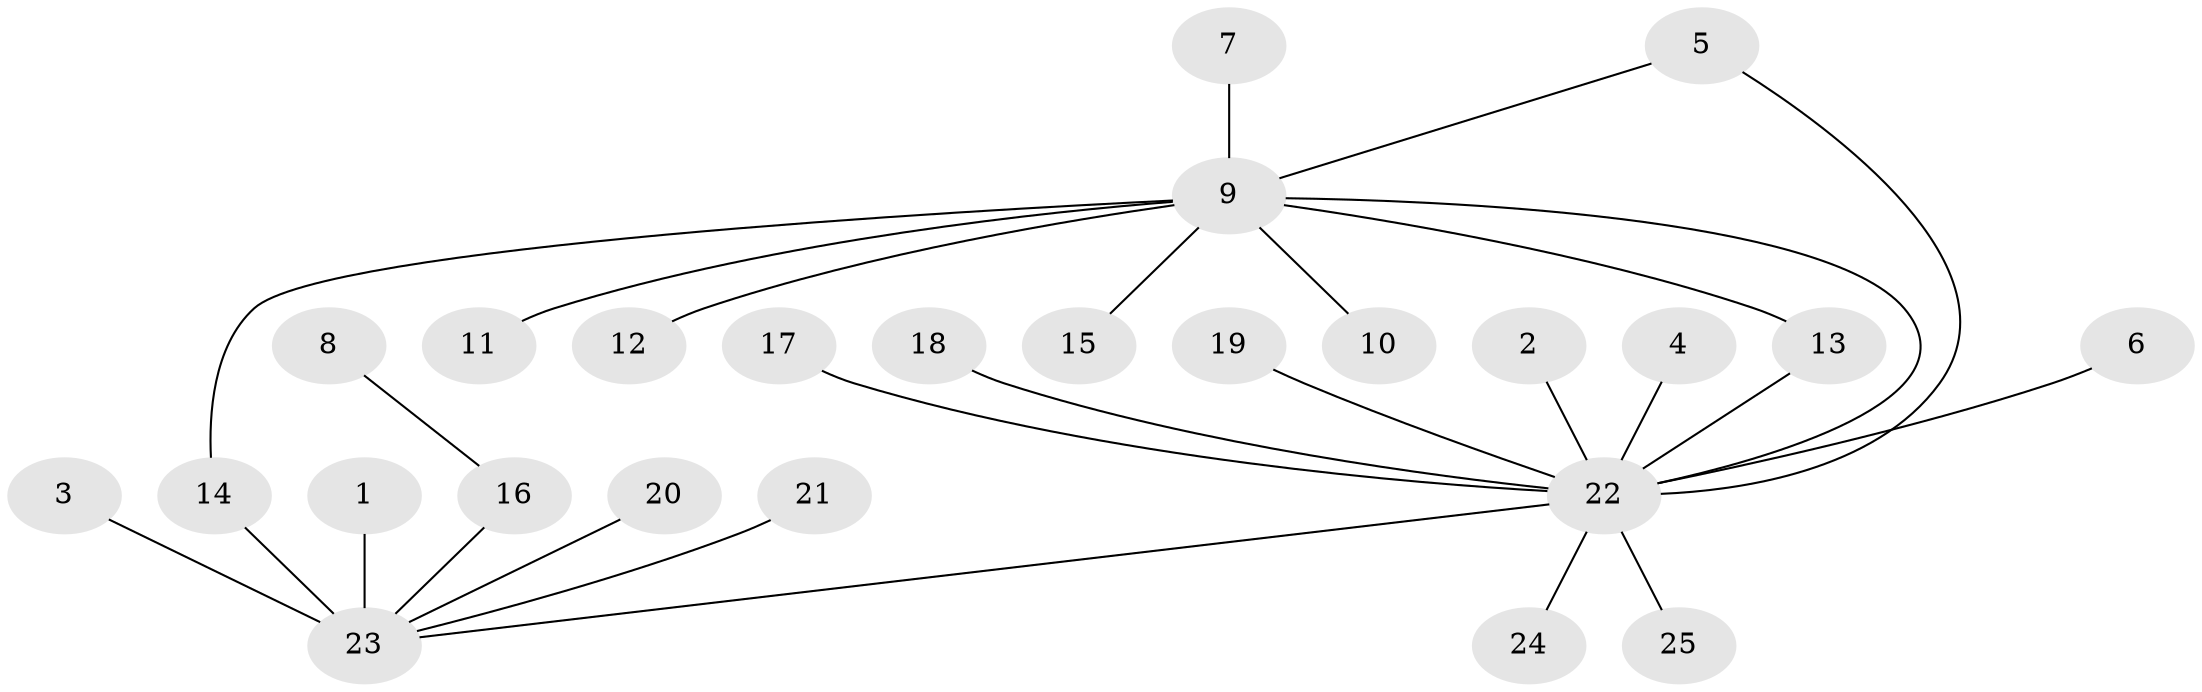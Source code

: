 // original degree distribution, {6: 0.02, 3: 0.1, 12: 0.04, 2: 0.14, 1: 0.62, 4: 0.02, 5: 0.04, 8: 0.02}
// Generated by graph-tools (version 1.1) at 2025/49/03/09/25 03:49:51]
// undirected, 25 vertices, 27 edges
graph export_dot {
graph [start="1"]
  node [color=gray90,style=filled];
  1;
  2;
  3;
  4;
  5;
  6;
  7;
  8;
  9;
  10;
  11;
  12;
  13;
  14;
  15;
  16;
  17;
  18;
  19;
  20;
  21;
  22;
  23;
  24;
  25;
  1 -- 23 [weight=1.0];
  2 -- 22 [weight=1.0];
  3 -- 23 [weight=1.0];
  4 -- 22 [weight=1.0];
  5 -- 9 [weight=1.0];
  5 -- 22 [weight=1.0];
  6 -- 22 [weight=1.0];
  7 -- 9 [weight=1.0];
  8 -- 16 [weight=1.0];
  9 -- 10 [weight=1.0];
  9 -- 11 [weight=1.0];
  9 -- 12 [weight=1.0];
  9 -- 13 [weight=1.0];
  9 -- 14 [weight=1.0];
  9 -- 15 [weight=1.0];
  9 -- 22 [weight=1.0];
  13 -- 22 [weight=1.0];
  14 -- 23 [weight=3.0];
  16 -- 23 [weight=1.0];
  17 -- 22 [weight=1.0];
  18 -- 22 [weight=1.0];
  19 -- 22 [weight=1.0];
  20 -- 23 [weight=1.0];
  21 -- 23 [weight=1.0];
  22 -- 23 [weight=1.0];
  22 -- 24 [weight=1.0];
  22 -- 25 [weight=1.0];
}
